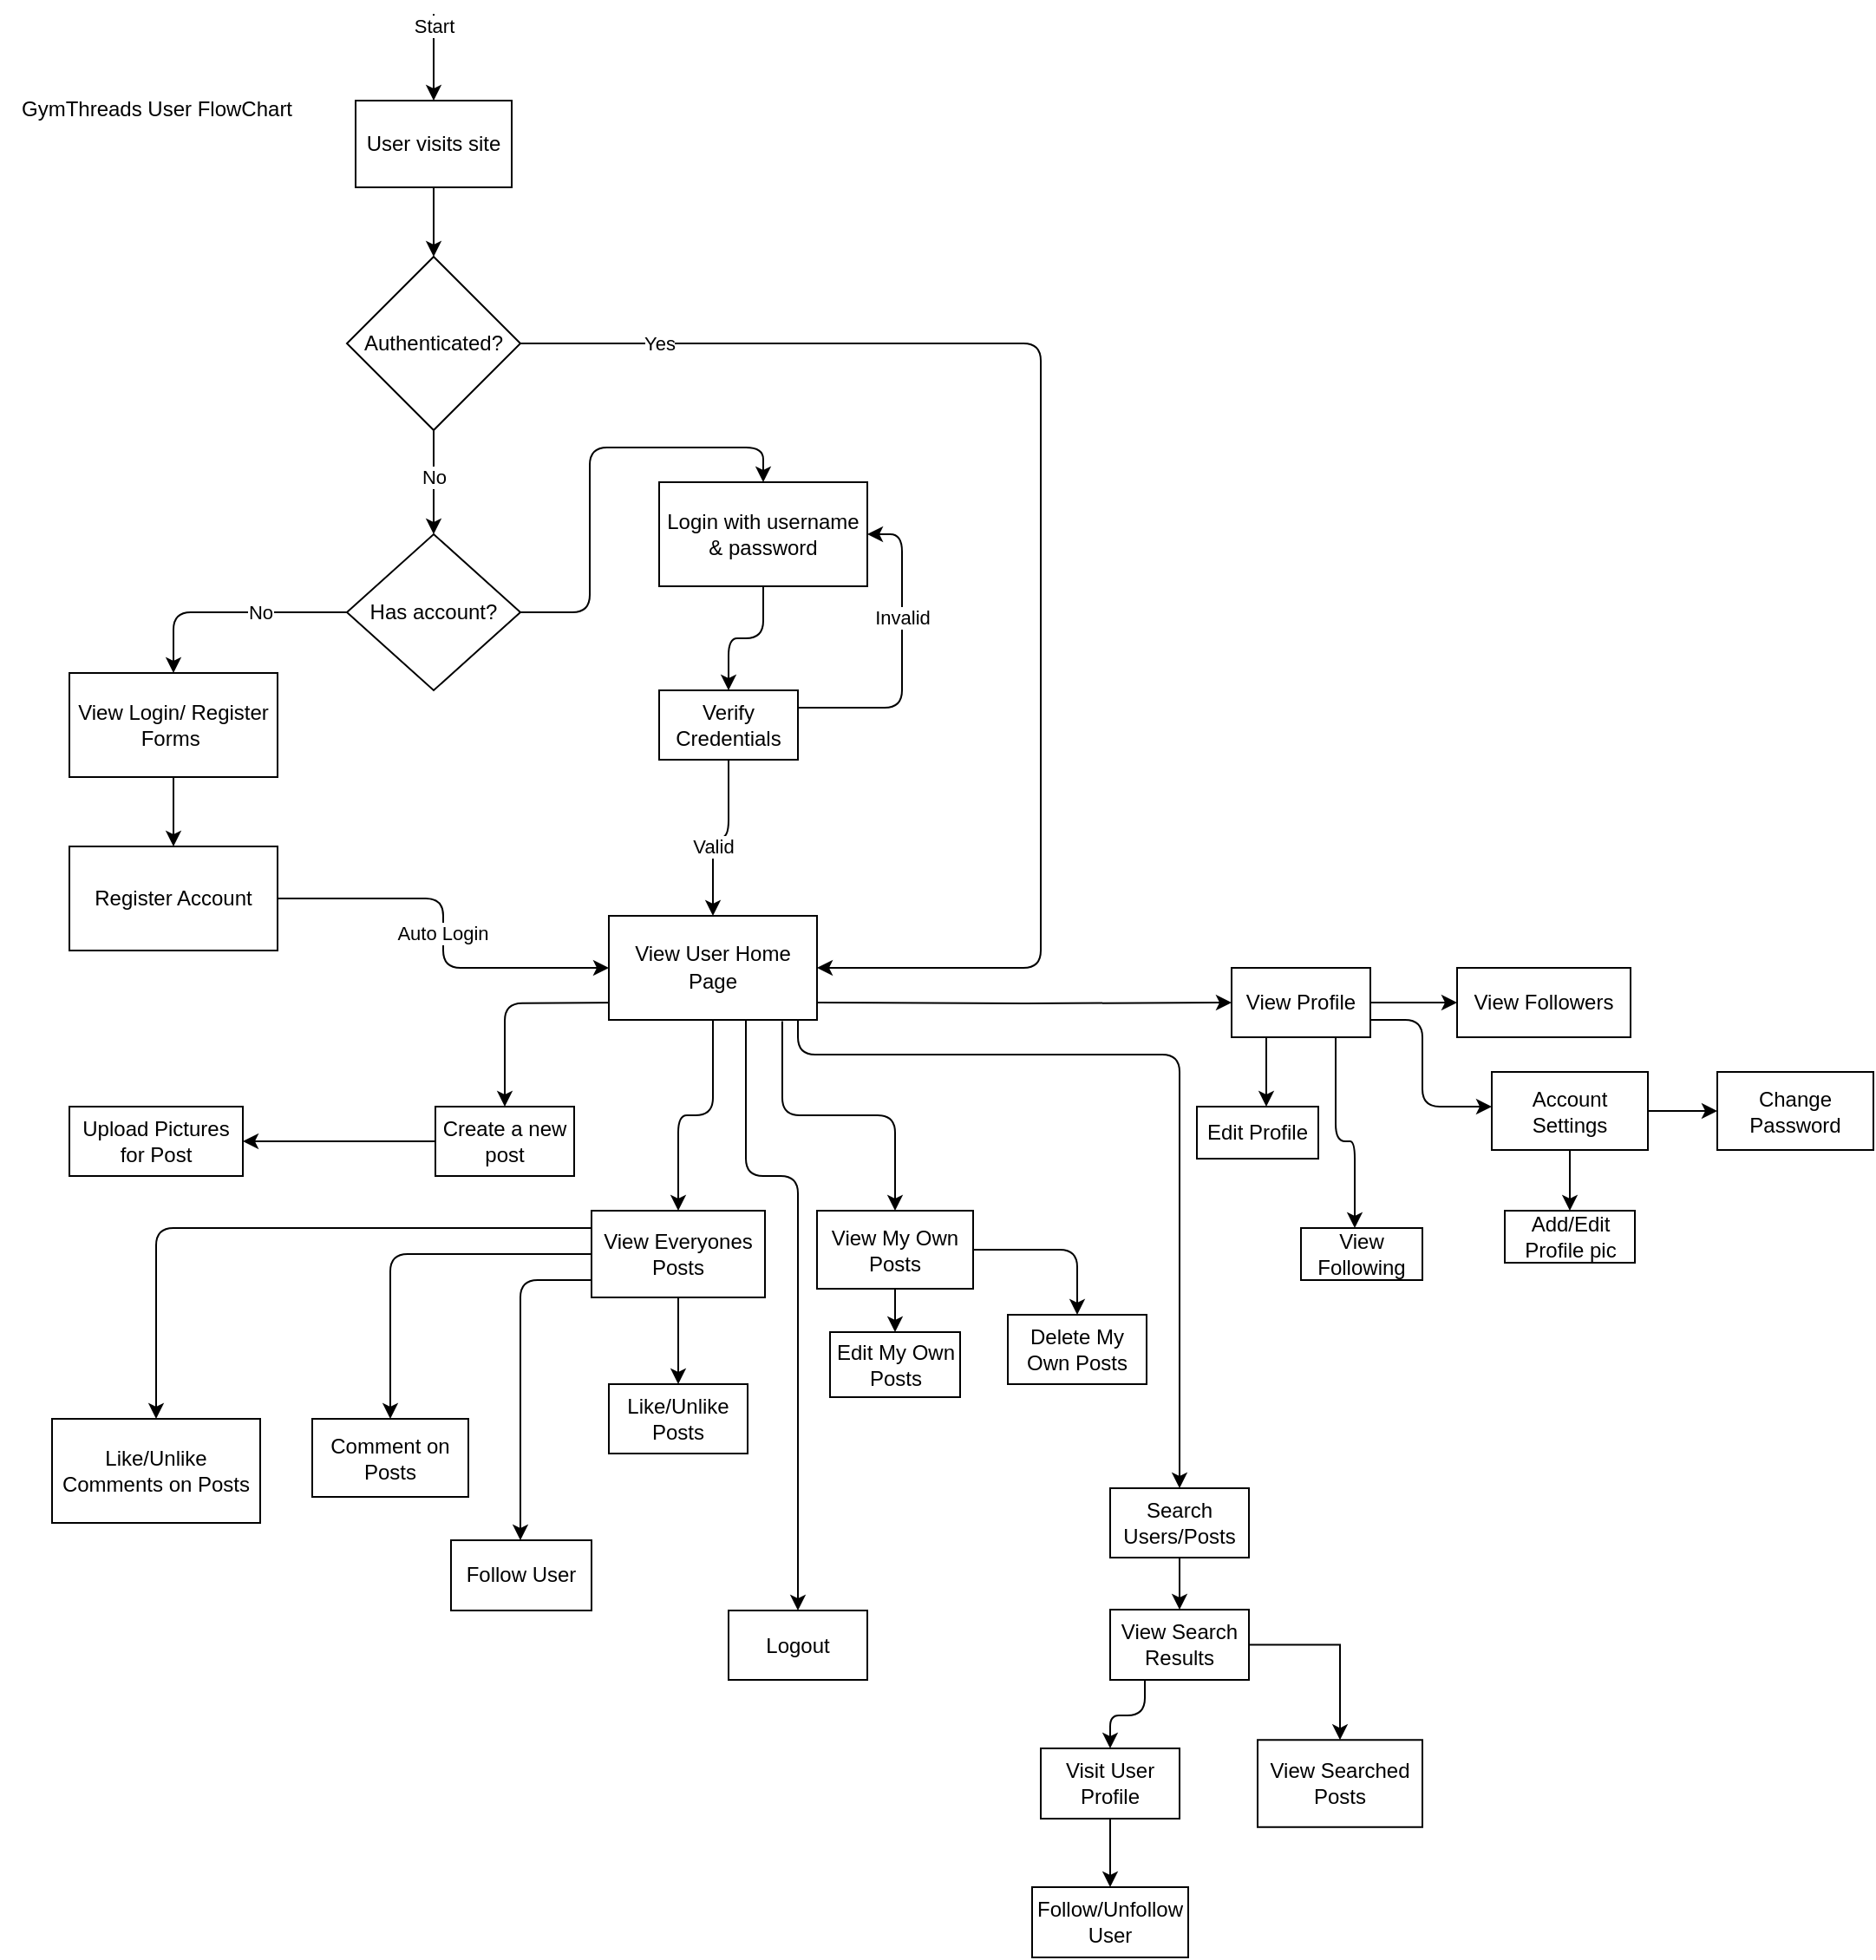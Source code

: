 <mxfile version="27.1.4">
  <diagram name="Page-1" id="n8Te6aHYQAUc9WfDycOQ">
    <mxGraphModel dx="1092" dy="1708" grid="1" gridSize="10" guides="1" tooltips="1" connect="1" arrows="1" fold="1" page="1" pageScale="1" pageWidth="850" pageHeight="1100" math="0" shadow="0">
      <root>
        <mxCell id="0" />
        <mxCell id="1" parent="0" />
        <mxCell id="_PpkcO6HTQbjcZgm5GMA-45" style="edgeStyle=orthogonalEdgeStyle;rounded=0;orthogonalLoop=1;jettySize=auto;html=1;" edge="1" parent="1" source="_PpkcO6HTQbjcZgm5GMA-1" target="_PpkcO6HTQbjcZgm5GMA-46">
          <mxGeometry relative="1" as="geometry">
            <mxPoint x="360" y="160.0" as="targetPoint" />
          </mxGeometry>
        </mxCell>
        <mxCell id="_PpkcO6HTQbjcZgm5GMA-1" value="User visits site" style="rounded=0;whiteSpace=wrap;html=1;hachureGap=4;fontFamily=Helvetica;gradientColor=none;fillColor=default;fillStyle=auto;glass=0;" vertex="1" parent="1">
          <mxGeometry x="315" y="70" width="90" height="50" as="geometry" />
        </mxCell>
        <mxCell id="_PpkcO6HTQbjcZgm5GMA-4" style="edgeStyle=orthogonalEdgeStyle;rounded=1;hachureGap=4;orthogonalLoop=1;jettySize=auto;html=1;fontFamily=Architects Daughter;fontSource=https%3A%2F%2Ffonts.googleapis.com%2Fcss%3Ffamily%3DArchitects%2BDaughter;entryX=0.5;entryY=0;entryDx=0;entryDy=0;curved=0;" edge="1" parent="1" source="_PpkcO6HTQbjcZgm5GMA-3" target="_PpkcO6HTQbjcZgm5GMA-6">
          <mxGeometry relative="1" as="geometry">
            <mxPoint x="240" y="365" as="targetPoint" />
          </mxGeometry>
        </mxCell>
        <mxCell id="_PpkcO6HTQbjcZgm5GMA-5" value="No" style="edgeLabel;html=1;align=center;verticalAlign=middle;resizable=0;points=[];hachureGap=4;fontFamily=Helvetica;" vertex="1" connectable="0" parent="_PpkcO6HTQbjcZgm5GMA-4">
          <mxGeometry x="-0.172" y="1" relative="1" as="geometry">
            <mxPoint x="6" y="-1" as="offset" />
          </mxGeometry>
        </mxCell>
        <mxCell id="_PpkcO6HTQbjcZgm5GMA-18" style="edgeStyle=orthogonalEdgeStyle;rounded=1;hachureGap=4;orthogonalLoop=1;jettySize=auto;html=1;fontFamily=Architects Daughter;fontSource=https%3A%2F%2Ffonts.googleapis.com%2Fcss%3Ffamily%3DArchitects%2BDaughter;entryX=0.5;entryY=0;entryDx=0;entryDy=0;curved=0;" edge="1" parent="1" source="_PpkcO6HTQbjcZgm5GMA-3" target="_PpkcO6HTQbjcZgm5GMA-19">
          <mxGeometry relative="1" as="geometry">
            <mxPoint x="480" y="365" as="targetPoint" />
          </mxGeometry>
        </mxCell>
        <mxCell id="_PpkcO6HTQbjcZgm5GMA-3" value="Has account?" style="rhombus;whiteSpace=wrap;html=1;hachureGap=4;fontFamily=Helvetica;rounded=0;" vertex="1" parent="1">
          <mxGeometry x="310" y="320" width="100" height="90" as="geometry" />
        </mxCell>
        <mxCell id="_PpkcO6HTQbjcZgm5GMA-8" value="" style="edgeStyle=orthogonalEdgeStyle;rounded=0;hachureGap=4;orthogonalLoop=1;jettySize=auto;html=1;fontFamily=Architects Daughter;fontSource=https%3A%2F%2Ffonts.googleapis.com%2Fcss%3Ffamily%3DArchitects%2BDaughter;" edge="1" parent="1" source="_PpkcO6HTQbjcZgm5GMA-6" target="_PpkcO6HTQbjcZgm5GMA-7">
          <mxGeometry relative="1" as="geometry" />
        </mxCell>
        <mxCell id="_PpkcO6HTQbjcZgm5GMA-6" value="View Login/ Register Forms&amp;nbsp;" style="rounded=0;whiteSpace=wrap;html=1;hachureGap=4;fontFamily=Helvetica;" vertex="1" parent="1">
          <mxGeometry x="150" y="400" width="120" height="60" as="geometry" />
        </mxCell>
        <mxCell id="_PpkcO6HTQbjcZgm5GMA-14" style="edgeStyle=orthogonalEdgeStyle;rounded=1;hachureGap=4;orthogonalLoop=1;jettySize=auto;html=1;entryX=0;entryY=0.5;entryDx=0;entryDy=0;fontFamily=Architects Daughter;fontSource=https%3A%2F%2Ffonts.googleapis.com%2Fcss%3Ffamily%3DArchitects%2BDaughter;curved=0;" edge="1" parent="1" source="_PpkcO6HTQbjcZgm5GMA-7" target="_PpkcO6HTQbjcZgm5GMA-9">
          <mxGeometry relative="1" as="geometry" />
        </mxCell>
        <mxCell id="_PpkcO6HTQbjcZgm5GMA-15" value="Auto Login" style="edgeLabel;html=1;align=center;verticalAlign=middle;resizable=0;points=[];hachureGap=4;fontFamily=Helvetica;" vertex="1" connectable="0" parent="_PpkcO6HTQbjcZgm5GMA-14">
          <mxGeometry x="0.007" y="-1" relative="1" as="geometry">
            <mxPoint y="-1" as="offset" />
          </mxGeometry>
        </mxCell>
        <mxCell id="_PpkcO6HTQbjcZgm5GMA-7" value="Register Account" style="whiteSpace=wrap;html=1;fontFamily=Helvetica;rounded=0;hachureGap=4;" vertex="1" parent="1">
          <mxGeometry x="150" y="500" width="120" height="60" as="geometry" />
        </mxCell>
        <mxCell id="_PpkcO6HTQbjcZgm5GMA-22" style="edgeStyle=orthogonalEdgeStyle;rounded=1;orthogonalLoop=1;jettySize=auto;html=1;curved=0;strokeColor=default;jumpStyle=none;" edge="1" parent="1" target="_PpkcO6HTQbjcZgm5GMA-23">
          <mxGeometry relative="1" as="geometry">
            <mxPoint x="471" y="680" as="targetPoint" />
            <mxPoint x="471.0" y="590" as="sourcePoint" />
          </mxGeometry>
        </mxCell>
        <mxCell id="_PpkcO6HTQbjcZgm5GMA-25" style="edgeStyle=orthogonalEdgeStyle;rounded=1;orthogonalLoop=1;jettySize=auto;html=1;strokeColor=default;curved=0;" edge="1" parent="1" source="_PpkcO6HTQbjcZgm5GMA-9" target="_PpkcO6HTQbjcZgm5GMA-26">
          <mxGeometry relative="1" as="geometry">
            <mxPoint x="481" y="740" as="targetPoint" />
          </mxGeometry>
        </mxCell>
        <mxCell id="_PpkcO6HTQbjcZgm5GMA-28" style="edgeStyle=orthogonalEdgeStyle;rounded=1;orthogonalLoop=1;jettySize=auto;html=1;exitX=0.833;exitY=1.013;exitDx=0;exitDy=0;exitPerimeter=0;curved=0;" edge="1" parent="1" source="_PpkcO6HTQbjcZgm5GMA-9" target="_PpkcO6HTQbjcZgm5GMA-29">
          <mxGeometry relative="1" as="geometry">
            <mxPoint x="561" y="790" as="targetPoint" />
            <mxPoint x="511" y="600" as="sourcePoint" />
          </mxGeometry>
        </mxCell>
        <mxCell id="_PpkcO6HTQbjcZgm5GMA-56" style="edgeStyle=orthogonalEdgeStyle;rounded=0;orthogonalLoop=1;jettySize=auto;html=1;" edge="1" parent="1" target="_PpkcO6HTQbjcZgm5GMA-57">
          <mxGeometry relative="1" as="geometry">
            <mxPoint x="820" y="590" as="targetPoint" />
            <mxPoint x="581" y="590" as="sourcePoint" />
          </mxGeometry>
        </mxCell>
        <mxCell id="_PpkcO6HTQbjcZgm5GMA-70" style="edgeStyle=orthogonalEdgeStyle;rounded=1;orthogonalLoop=1;jettySize=auto;html=1;curved=0;" edge="1" parent="1" source="_PpkcO6HTQbjcZgm5GMA-9" target="_PpkcO6HTQbjcZgm5GMA-71">
          <mxGeometry relative="1" as="geometry">
            <mxPoint x="570" y="960.0" as="targetPoint" />
            <Array as="points">
              <mxPoint x="540" y="690" />
              <mxPoint x="570" y="690" />
            </Array>
          </mxGeometry>
        </mxCell>
        <mxCell id="_PpkcO6HTQbjcZgm5GMA-76" style="edgeStyle=orthogonalEdgeStyle;rounded=1;orthogonalLoop=1;jettySize=auto;html=1;curved=0;" edge="1" parent="1" source="_PpkcO6HTQbjcZgm5GMA-9" target="_PpkcO6HTQbjcZgm5GMA-77">
          <mxGeometry relative="1" as="geometry">
            <mxPoint x="790" y="900" as="targetPoint" />
            <Array as="points">
              <mxPoint x="570" y="620" />
              <mxPoint x="790" y="620" />
            </Array>
          </mxGeometry>
        </mxCell>
        <mxCell id="_PpkcO6HTQbjcZgm5GMA-9" value="&lt;font face=&quot;Helvetica&quot;&gt;View User Home Page&lt;/font&gt;" style="whiteSpace=wrap;html=1;fontFamily=Architects Daughter;hachureGap=4;fontSource=https%3A%2F%2Ffonts.googleapis.com%2Fcss%3Ffamily%3DArchitects%2BDaughter;" vertex="1" parent="1">
          <mxGeometry x="461" y="540" width="120" height="60" as="geometry" />
        </mxCell>
        <mxCell id="_PpkcO6HTQbjcZgm5GMA-16" value="" style="endArrow=classic;html=1;rounded=0;hachureGap=4;fontFamily=Architects Daughter;fontSource=https%3A%2F%2Ffonts.googleapis.com%2Fcss%3Ffamily%3DArchitects%2BDaughter;entryX=0.5;entryY=0;entryDx=0;entryDy=0;" edge="1" parent="1" target="_PpkcO6HTQbjcZgm5GMA-1">
          <mxGeometry width="50" height="50" relative="1" as="geometry">
            <mxPoint x="360" y="20" as="sourcePoint" />
            <mxPoint x="400" y="-20" as="targetPoint" />
          </mxGeometry>
        </mxCell>
        <mxCell id="_PpkcO6HTQbjcZgm5GMA-17" value="Start" style="edgeLabel;html=1;align=center;verticalAlign=middle;resizable=0;points=[];hachureGap=4;fontFamily=Helvetica;" vertex="1" connectable="0" parent="_PpkcO6HTQbjcZgm5GMA-16">
          <mxGeometry x="-0.731" relative="1" as="geometry">
            <mxPoint as="offset" />
          </mxGeometry>
        </mxCell>
        <mxCell id="_PpkcO6HTQbjcZgm5GMA-37" style="edgeStyle=orthogonalEdgeStyle;rounded=1;orthogonalLoop=1;jettySize=auto;html=1;curved=0;" edge="1" parent="1" source="_PpkcO6HTQbjcZgm5GMA-19" target="_PpkcO6HTQbjcZgm5GMA-38">
          <mxGeometry relative="1" as="geometry">
            <mxPoint x="550" y="390" as="targetPoint" />
          </mxGeometry>
        </mxCell>
        <mxCell id="_PpkcO6HTQbjcZgm5GMA-19" value="Login with username &amp;amp; password" style="rounded=0;whiteSpace=wrap;html=1;" vertex="1" parent="1">
          <mxGeometry x="490" y="290" width="120" height="60" as="geometry" />
        </mxCell>
        <mxCell id="_PpkcO6HTQbjcZgm5GMA-21" value="GymThreads User FlowChart" style="text;html=1;align=center;verticalAlign=middle;resizable=0;points=[];autosize=1;strokeColor=none;fillColor=none;" vertex="1" parent="1">
          <mxGeometry x="110" y="60" width="180" height="30" as="geometry" />
        </mxCell>
        <mxCell id="_PpkcO6HTQbjcZgm5GMA-74" style="edgeStyle=orthogonalEdgeStyle;rounded=0;orthogonalLoop=1;jettySize=auto;html=1;" edge="1" parent="1" source="_PpkcO6HTQbjcZgm5GMA-23" target="_PpkcO6HTQbjcZgm5GMA-75">
          <mxGeometry relative="1" as="geometry">
            <mxPoint x="270" y="670" as="targetPoint" />
          </mxGeometry>
        </mxCell>
        <mxCell id="_PpkcO6HTQbjcZgm5GMA-23" value="Create a new post" style="rounded=0;whiteSpace=wrap;html=1;" vertex="1" parent="1">
          <mxGeometry x="361" y="650" width="80" height="40" as="geometry" />
        </mxCell>
        <mxCell id="_PpkcO6HTQbjcZgm5GMA-30" style="edgeStyle=orthogonalEdgeStyle;rounded=0;orthogonalLoop=1;jettySize=auto;html=1;" edge="1" parent="1" source="_PpkcO6HTQbjcZgm5GMA-26" target="_PpkcO6HTQbjcZgm5GMA-31">
          <mxGeometry relative="1" as="geometry">
            <mxPoint x="501" y="800" as="targetPoint" />
          </mxGeometry>
        </mxCell>
        <mxCell id="_PpkcO6HTQbjcZgm5GMA-51" style="edgeStyle=orthogonalEdgeStyle;rounded=1;orthogonalLoop=1;jettySize=auto;html=1;curved=0;" edge="1" parent="1" source="_PpkcO6HTQbjcZgm5GMA-26" target="_PpkcO6HTQbjcZgm5GMA-52">
          <mxGeometry relative="1" as="geometry">
            <mxPoint x="360" y="830" as="targetPoint" />
          </mxGeometry>
        </mxCell>
        <mxCell id="_PpkcO6HTQbjcZgm5GMA-54" style="edgeStyle=orthogonalEdgeStyle;rounded=1;orthogonalLoop=1;jettySize=auto;html=1;curved=0;" edge="1" parent="1" target="_PpkcO6HTQbjcZgm5GMA-55">
          <mxGeometry relative="1" as="geometry">
            <mxPoint x="420" y="924.97" as="targetPoint" />
            <mxPoint x="451.0" y="750.004" as="sourcePoint" />
            <Array as="points">
              <mxPoint x="410" y="750" />
            </Array>
          </mxGeometry>
        </mxCell>
        <mxCell id="_PpkcO6HTQbjcZgm5GMA-72" style="edgeStyle=orthogonalEdgeStyle;rounded=1;orthogonalLoop=1;jettySize=auto;html=1;curved=0;" edge="1" parent="1" source="_PpkcO6HTQbjcZgm5GMA-26" target="_PpkcO6HTQbjcZgm5GMA-73">
          <mxGeometry relative="1" as="geometry">
            <mxPoint x="200" y="860.0" as="targetPoint" />
            <Array as="points">
              <mxPoint x="200" y="720" />
            </Array>
          </mxGeometry>
        </mxCell>
        <mxCell id="_PpkcO6HTQbjcZgm5GMA-26" value="View Everyones Posts" style="rounded=0;whiteSpace=wrap;html=1;" vertex="1" parent="1">
          <mxGeometry x="451" y="710" width="100" height="50" as="geometry" />
        </mxCell>
        <mxCell id="_PpkcO6HTQbjcZgm5GMA-32" style="edgeStyle=orthogonalEdgeStyle;rounded=0;orthogonalLoop=1;jettySize=auto;html=1;" edge="1" parent="1" source="_PpkcO6HTQbjcZgm5GMA-29" target="_PpkcO6HTQbjcZgm5GMA-33">
          <mxGeometry relative="1" as="geometry">
            <mxPoint x="626" y="810" as="targetPoint" />
          </mxGeometry>
        </mxCell>
        <mxCell id="_PpkcO6HTQbjcZgm5GMA-34" style="edgeStyle=orthogonalEdgeStyle;rounded=1;orthogonalLoop=1;jettySize=auto;html=1;curved=0;" edge="1" parent="1" source="_PpkcO6HTQbjcZgm5GMA-29" target="_PpkcO6HTQbjcZgm5GMA-35">
          <mxGeometry relative="1" as="geometry">
            <mxPoint x="721" y="790" as="targetPoint" />
          </mxGeometry>
        </mxCell>
        <mxCell id="_PpkcO6HTQbjcZgm5GMA-29" value="View My Own Posts" style="rounded=0;whiteSpace=wrap;html=1;" vertex="1" parent="1">
          <mxGeometry x="581" y="710" width="90" height="45" as="geometry" />
        </mxCell>
        <mxCell id="_PpkcO6HTQbjcZgm5GMA-31" value="Like/Unlike Posts" style="rounded=0;whiteSpace=wrap;html=1;" vertex="1" parent="1">
          <mxGeometry x="461" y="810" width="80" height="40" as="geometry" />
        </mxCell>
        <mxCell id="_PpkcO6HTQbjcZgm5GMA-33" value="Edit My Own Posts" style="rounded=0;whiteSpace=wrap;html=1;" vertex="1" parent="1">
          <mxGeometry x="588.5" y="780" width="75" height="37.5" as="geometry" />
        </mxCell>
        <mxCell id="_PpkcO6HTQbjcZgm5GMA-35" value="Delete My Own Posts" style="rounded=0;whiteSpace=wrap;html=1;" vertex="1" parent="1">
          <mxGeometry x="691" y="770" width="80" height="40" as="geometry" />
        </mxCell>
        <mxCell id="_PpkcO6HTQbjcZgm5GMA-39" style="edgeStyle=orthogonalEdgeStyle;rounded=1;orthogonalLoop=1;jettySize=auto;html=1;entryX=0.5;entryY=0;entryDx=0;entryDy=0;curved=0;" edge="1" parent="1" source="_PpkcO6HTQbjcZgm5GMA-38" target="_PpkcO6HTQbjcZgm5GMA-9">
          <mxGeometry relative="1" as="geometry" />
        </mxCell>
        <mxCell id="_PpkcO6HTQbjcZgm5GMA-40" value="Valid" style="edgeLabel;html=1;align=center;verticalAlign=middle;resizable=0;points=[];" vertex="1" connectable="0" parent="_PpkcO6HTQbjcZgm5GMA-39">
          <mxGeometry x="-0.371" y="-1" relative="1" as="geometry">
            <mxPoint x="-8" y="19" as="offset" />
          </mxGeometry>
        </mxCell>
        <mxCell id="_PpkcO6HTQbjcZgm5GMA-41" style="edgeStyle=orthogonalEdgeStyle;rounded=1;orthogonalLoop=1;jettySize=auto;html=1;entryX=1;entryY=0.5;entryDx=0;entryDy=0;curved=0;" edge="1" parent="1" source="_PpkcO6HTQbjcZgm5GMA-38" target="_PpkcO6HTQbjcZgm5GMA-19">
          <mxGeometry relative="1" as="geometry">
            <Array as="points">
              <mxPoint x="630" y="420" />
              <mxPoint x="630" y="320" />
            </Array>
          </mxGeometry>
        </mxCell>
        <mxCell id="_PpkcO6HTQbjcZgm5GMA-42" value="Invalid" style="edgeLabel;html=1;align=center;verticalAlign=middle;resizable=0;points=[];" vertex="1" connectable="0" parent="_PpkcO6HTQbjcZgm5GMA-41">
          <mxGeometry x="0.243" relative="1" as="geometry">
            <mxPoint as="offset" />
          </mxGeometry>
        </mxCell>
        <mxCell id="_PpkcO6HTQbjcZgm5GMA-38" value="Verify Credentials" style="rounded=0;whiteSpace=wrap;html=1;gradientColor=none;" vertex="1" parent="1">
          <mxGeometry x="490" y="410" width="80" height="40" as="geometry" />
        </mxCell>
        <mxCell id="_PpkcO6HTQbjcZgm5GMA-47" style="edgeStyle=orthogonalEdgeStyle;rounded=0;orthogonalLoop=1;jettySize=auto;html=1;entryX=0.5;entryY=0;entryDx=0;entryDy=0;" edge="1" parent="1" source="_PpkcO6HTQbjcZgm5GMA-46" target="_PpkcO6HTQbjcZgm5GMA-3">
          <mxGeometry relative="1" as="geometry" />
        </mxCell>
        <mxCell id="_PpkcO6HTQbjcZgm5GMA-48" value="No" style="edgeLabel;html=1;align=center;verticalAlign=middle;resizable=0;points=[];" vertex="1" connectable="0" parent="_PpkcO6HTQbjcZgm5GMA-47">
          <mxGeometry x="-0.097" y="2" relative="1" as="geometry">
            <mxPoint x="-2" as="offset" />
          </mxGeometry>
        </mxCell>
        <mxCell id="_PpkcO6HTQbjcZgm5GMA-49" style="edgeStyle=orthogonalEdgeStyle;rounded=1;orthogonalLoop=1;jettySize=auto;html=1;entryX=1;entryY=0.5;entryDx=0;entryDy=0;curved=0;" edge="1" parent="1" source="_PpkcO6HTQbjcZgm5GMA-46" target="_PpkcO6HTQbjcZgm5GMA-9">
          <mxGeometry relative="1" as="geometry">
            <mxPoint x="720" y="560" as="targetPoint" />
            <Array as="points">
              <mxPoint x="710" y="210" />
              <mxPoint x="710" y="570" />
            </Array>
          </mxGeometry>
        </mxCell>
        <mxCell id="_PpkcO6HTQbjcZgm5GMA-50" value="Yes" style="edgeLabel;html=1;align=center;verticalAlign=middle;resizable=0;points=[];" vertex="1" connectable="0" parent="_PpkcO6HTQbjcZgm5GMA-49">
          <mxGeometry x="-0.551" y="-1" relative="1" as="geometry">
            <mxPoint x="-97" y="-1" as="offset" />
          </mxGeometry>
        </mxCell>
        <mxCell id="_PpkcO6HTQbjcZgm5GMA-46" value="Authenticated?" style="rhombus;whiteSpace=wrap;html=1;" vertex="1" parent="1">
          <mxGeometry x="310" y="160" width="100" height="100" as="geometry" />
        </mxCell>
        <mxCell id="_PpkcO6HTQbjcZgm5GMA-52" value="Comment on Posts" style="rounded=0;whiteSpace=wrap;html=1;fillColor=light-dark(#FFFFFF,#FF0000);" vertex="1" parent="1">
          <mxGeometry x="290" y="830" width="90" height="45" as="geometry" />
        </mxCell>
        <mxCell id="_PpkcO6HTQbjcZgm5GMA-55" value="Follow User" style="rounded=0;whiteSpace=wrap;html=1;fillColor=light-dark(#FFFFFF,#FF0000);" vertex="1" parent="1">
          <mxGeometry x="370" y="900" width="81" height="40.5" as="geometry" />
        </mxCell>
        <mxCell id="_PpkcO6HTQbjcZgm5GMA-58" style="edgeStyle=orthogonalEdgeStyle;rounded=0;orthogonalLoop=1;jettySize=auto;html=1;" edge="1" parent="1" source="_PpkcO6HTQbjcZgm5GMA-57" target="_PpkcO6HTQbjcZgm5GMA-59">
          <mxGeometry relative="1" as="geometry">
            <mxPoint x="860" y="650" as="targetPoint" />
            <Array as="points">
              <mxPoint x="840" y="630" />
              <mxPoint x="840" y="630" />
            </Array>
          </mxGeometry>
        </mxCell>
        <mxCell id="_PpkcO6HTQbjcZgm5GMA-60" style="edgeStyle=orthogonalEdgeStyle;rounded=1;orthogonalLoop=1;jettySize=auto;html=1;curved=0;" edge="1" parent="1" source="_PpkcO6HTQbjcZgm5GMA-57" target="_PpkcO6HTQbjcZgm5GMA-61">
          <mxGeometry relative="1" as="geometry">
            <mxPoint x="890" y="730" as="targetPoint" />
            <Array as="points">
              <mxPoint x="880" y="670" />
              <mxPoint x="891" y="670" />
              <mxPoint x="891" y="730" />
            </Array>
          </mxGeometry>
        </mxCell>
        <mxCell id="_PpkcO6HTQbjcZgm5GMA-62" style="edgeStyle=orthogonalEdgeStyle;rounded=0;orthogonalLoop=1;jettySize=auto;html=1;" edge="1" parent="1" source="_PpkcO6HTQbjcZgm5GMA-57" target="_PpkcO6HTQbjcZgm5GMA-63">
          <mxGeometry relative="1" as="geometry">
            <mxPoint x="960" y="590" as="targetPoint" />
          </mxGeometry>
        </mxCell>
        <mxCell id="_PpkcO6HTQbjcZgm5GMA-64" style="edgeStyle=orthogonalEdgeStyle;rounded=1;orthogonalLoop=1;jettySize=auto;html=1;curved=0;" edge="1" parent="1" target="_PpkcO6HTQbjcZgm5GMA-65">
          <mxGeometry relative="1" as="geometry">
            <mxPoint x="970" y="650" as="targetPoint" />
            <mxPoint x="899" y="600" as="sourcePoint" />
            <Array as="points">
              <mxPoint x="930" y="600" />
              <mxPoint x="930" y="650" />
            </Array>
          </mxGeometry>
        </mxCell>
        <mxCell id="_PpkcO6HTQbjcZgm5GMA-57" value="View Profile" style="rounded=0;whiteSpace=wrap;html=1;fillColor=light-dark(#FFFFFF,#FF0000);" vertex="1" parent="1">
          <mxGeometry x="820" y="570" width="80" height="40" as="geometry" />
        </mxCell>
        <mxCell id="_PpkcO6HTQbjcZgm5GMA-59" value="Edit Profile" style="rounded=0;whiteSpace=wrap;html=1;fillColor=light-dark(#FFFFFF,#FF0000);" vertex="1" parent="1">
          <mxGeometry x="800" y="650" width="70" height="30" as="geometry" />
        </mxCell>
        <mxCell id="_PpkcO6HTQbjcZgm5GMA-61" value="View Following" style="rounded=0;whiteSpace=wrap;html=1;fillColor=light-dark(#FFFFFF,#FF0000);" vertex="1" parent="1">
          <mxGeometry x="860" y="720" width="70" height="30" as="geometry" />
        </mxCell>
        <mxCell id="_PpkcO6HTQbjcZgm5GMA-63" value="View Followers" style="rounded=0;whiteSpace=wrap;html=1;fillColor=light-dark(#FFFFFF,#FF0000);" vertex="1" parent="1">
          <mxGeometry x="950" y="570" width="100" height="40" as="geometry" />
        </mxCell>
        <mxCell id="_PpkcO6HTQbjcZgm5GMA-66" style="edgeStyle=orthogonalEdgeStyle;rounded=0;orthogonalLoop=1;jettySize=auto;html=1;" edge="1" parent="1" source="_PpkcO6HTQbjcZgm5GMA-65" target="_PpkcO6HTQbjcZgm5GMA-67">
          <mxGeometry relative="1" as="geometry">
            <mxPoint x="1015" y="700" as="targetPoint" />
          </mxGeometry>
        </mxCell>
        <mxCell id="_PpkcO6HTQbjcZgm5GMA-68" style="edgeStyle=orthogonalEdgeStyle;rounded=0;orthogonalLoop=1;jettySize=auto;html=1;" edge="1" parent="1" source="_PpkcO6HTQbjcZgm5GMA-65" target="_PpkcO6HTQbjcZgm5GMA-69">
          <mxGeometry relative="1" as="geometry">
            <mxPoint x="1090" y="652.5" as="targetPoint" />
          </mxGeometry>
        </mxCell>
        <mxCell id="_PpkcO6HTQbjcZgm5GMA-65" value="Account Settings" style="rounded=0;whiteSpace=wrap;html=1;fillColor=light-dark(#FFFFFF,#FF0000);" vertex="1" parent="1">
          <mxGeometry x="970" y="630" width="90" height="45" as="geometry" />
        </mxCell>
        <mxCell id="_PpkcO6HTQbjcZgm5GMA-67" value="Add/Edit Profile pic" style="rounded=0;whiteSpace=wrap;html=1;fillColor=light-dark(#FFFFFF,#FF0000);" vertex="1" parent="1">
          <mxGeometry x="977.5" y="710" width="75" height="30" as="geometry" />
        </mxCell>
        <mxCell id="_PpkcO6HTQbjcZgm5GMA-69" value="Change Password" style="rounded=0;whiteSpace=wrap;html=1;fillColor=light-dark(#FFFFFF,#FF0000);" vertex="1" parent="1">
          <mxGeometry x="1100" y="630" width="90" height="45" as="geometry" />
        </mxCell>
        <mxCell id="_PpkcO6HTQbjcZgm5GMA-71" value="Logout" style="rounded=0;whiteSpace=wrap;html=1;" vertex="1" parent="1">
          <mxGeometry x="530" y="940.5" width="80" height="40" as="geometry" />
        </mxCell>
        <mxCell id="_PpkcO6HTQbjcZgm5GMA-73" value="Like/Unlike Comments on Posts" style="rounded=0;whiteSpace=wrap;html=1;fillColor=light-dark(#FFFFFF,#FF0000);" vertex="1" parent="1">
          <mxGeometry x="140" y="830.0" width="120" height="60" as="geometry" />
        </mxCell>
        <mxCell id="_PpkcO6HTQbjcZgm5GMA-75" value="Upload Pictures for Post" style="rounded=0;whiteSpace=wrap;html=1;fillColor=light-dark(#FFFFFF,#FF0000);" vertex="1" parent="1">
          <mxGeometry x="150" y="650" width="100" height="40" as="geometry" />
        </mxCell>
        <mxCell id="_PpkcO6HTQbjcZgm5GMA-78" style="edgeStyle=orthogonalEdgeStyle;rounded=0;orthogonalLoop=1;jettySize=auto;html=1;" edge="1" parent="1" source="_PpkcO6HTQbjcZgm5GMA-77" target="_PpkcO6HTQbjcZgm5GMA-79">
          <mxGeometry relative="1" as="geometry">
            <mxPoint x="790" y="940" as="targetPoint" />
          </mxGeometry>
        </mxCell>
        <mxCell id="_PpkcO6HTQbjcZgm5GMA-77" value="Search Users/Posts" style="rounded=0;whiteSpace=wrap;html=1;fillColor=light-dark(#FFFFFF,#FF0000);" vertex="1" parent="1">
          <mxGeometry x="750" y="870" width="80" height="40" as="geometry" />
        </mxCell>
        <mxCell id="_PpkcO6HTQbjcZgm5GMA-82" style="edgeStyle=orthogonalEdgeStyle;rounded=1;orthogonalLoop=1;jettySize=auto;html=1;entryX=0.5;entryY=0;entryDx=0;entryDy=0;curved=0;" edge="1" parent="1" source="_PpkcO6HTQbjcZgm5GMA-79" target="_PpkcO6HTQbjcZgm5GMA-81">
          <mxGeometry relative="1" as="geometry">
            <Array as="points">
              <mxPoint x="770" y="1001" />
              <mxPoint x="750" y="1001" />
            </Array>
          </mxGeometry>
        </mxCell>
        <mxCell id="_PpkcO6HTQbjcZgm5GMA-86" style="edgeStyle=orthogonalEdgeStyle;rounded=0;orthogonalLoop=1;jettySize=auto;html=1;" edge="1" parent="1" source="_PpkcO6HTQbjcZgm5GMA-79" target="_PpkcO6HTQbjcZgm5GMA-87">
          <mxGeometry relative="1" as="geometry">
            <mxPoint x="870" y="1010" as="targetPoint" />
          </mxGeometry>
        </mxCell>
        <mxCell id="_PpkcO6HTQbjcZgm5GMA-79" value="View Search Results" style="rounded=0;whiteSpace=wrap;html=1;fillColor=light-dark(#FFFFFF,#FF0000);" vertex="1" parent="1">
          <mxGeometry x="750" y="940" width="80" height="40.5" as="geometry" />
        </mxCell>
        <mxCell id="_PpkcO6HTQbjcZgm5GMA-85" style="edgeStyle=orthogonalEdgeStyle;rounded=0;orthogonalLoop=1;jettySize=auto;html=1;entryX=0.5;entryY=0;entryDx=0;entryDy=0;" edge="1" parent="1" source="_PpkcO6HTQbjcZgm5GMA-81" target="_PpkcO6HTQbjcZgm5GMA-84">
          <mxGeometry relative="1" as="geometry" />
        </mxCell>
        <mxCell id="_PpkcO6HTQbjcZgm5GMA-81" value="Visit User Profile" style="rounded=0;whiteSpace=wrap;html=1;fillColor=light-dark(#FFFFFF,#FF0000);" vertex="1" parent="1">
          <mxGeometry x="710" y="1020" width="80" height="40.5" as="geometry" />
        </mxCell>
        <mxCell id="_PpkcO6HTQbjcZgm5GMA-84" value="Follow/Unfollow User" style="rounded=0;whiteSpace=wrap;html=1;fillColor=light-dark(#FFFFFF,#FF0000);" vertex="1" parent="1">
          <mxGeometry x="705" y="1100" width="90" height="40.5" as="geometry" />
        </mxCell>
        <mxCell id="_PpkcO6HTQbjcZgm5GMA-87" value="View Searched Posts" style="rounded=0;whiteSpace=wrap;html=1;fillColor=light-dark(#FFFFFF,#FF0000);" vertex="1" parent="1">
          <mxGeometry x="835" y="1015.13" width="95" height="50.25" as="geometry" />
        </mxCell>
      </root>
    </mxGraphModel>
  </diagram>
</mxfile>
